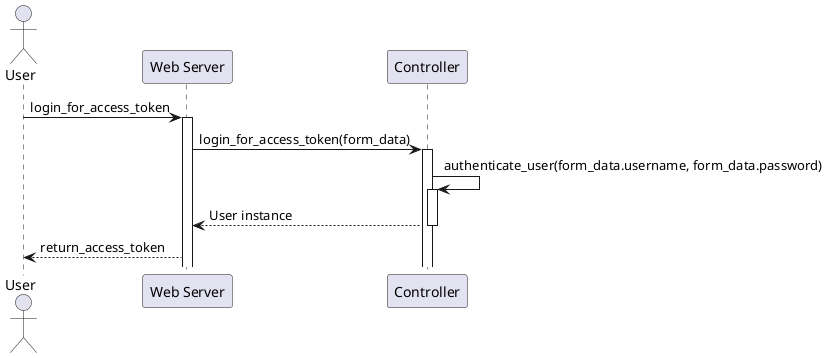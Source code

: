 @startuml Authentication
actor User

participant "Web Server" as Server
participant Controller


User -> Server: login_for_access_token
activate Server

Server -> Controller: login_for_access_token(form_data)
activate Controller
Controller -> Controller: authenticate_user(form_data.username, form_data.password)
activate Controller
Controller --> Server: User instance
deactivate Controller
Server --> User: return_access_token

@enduml